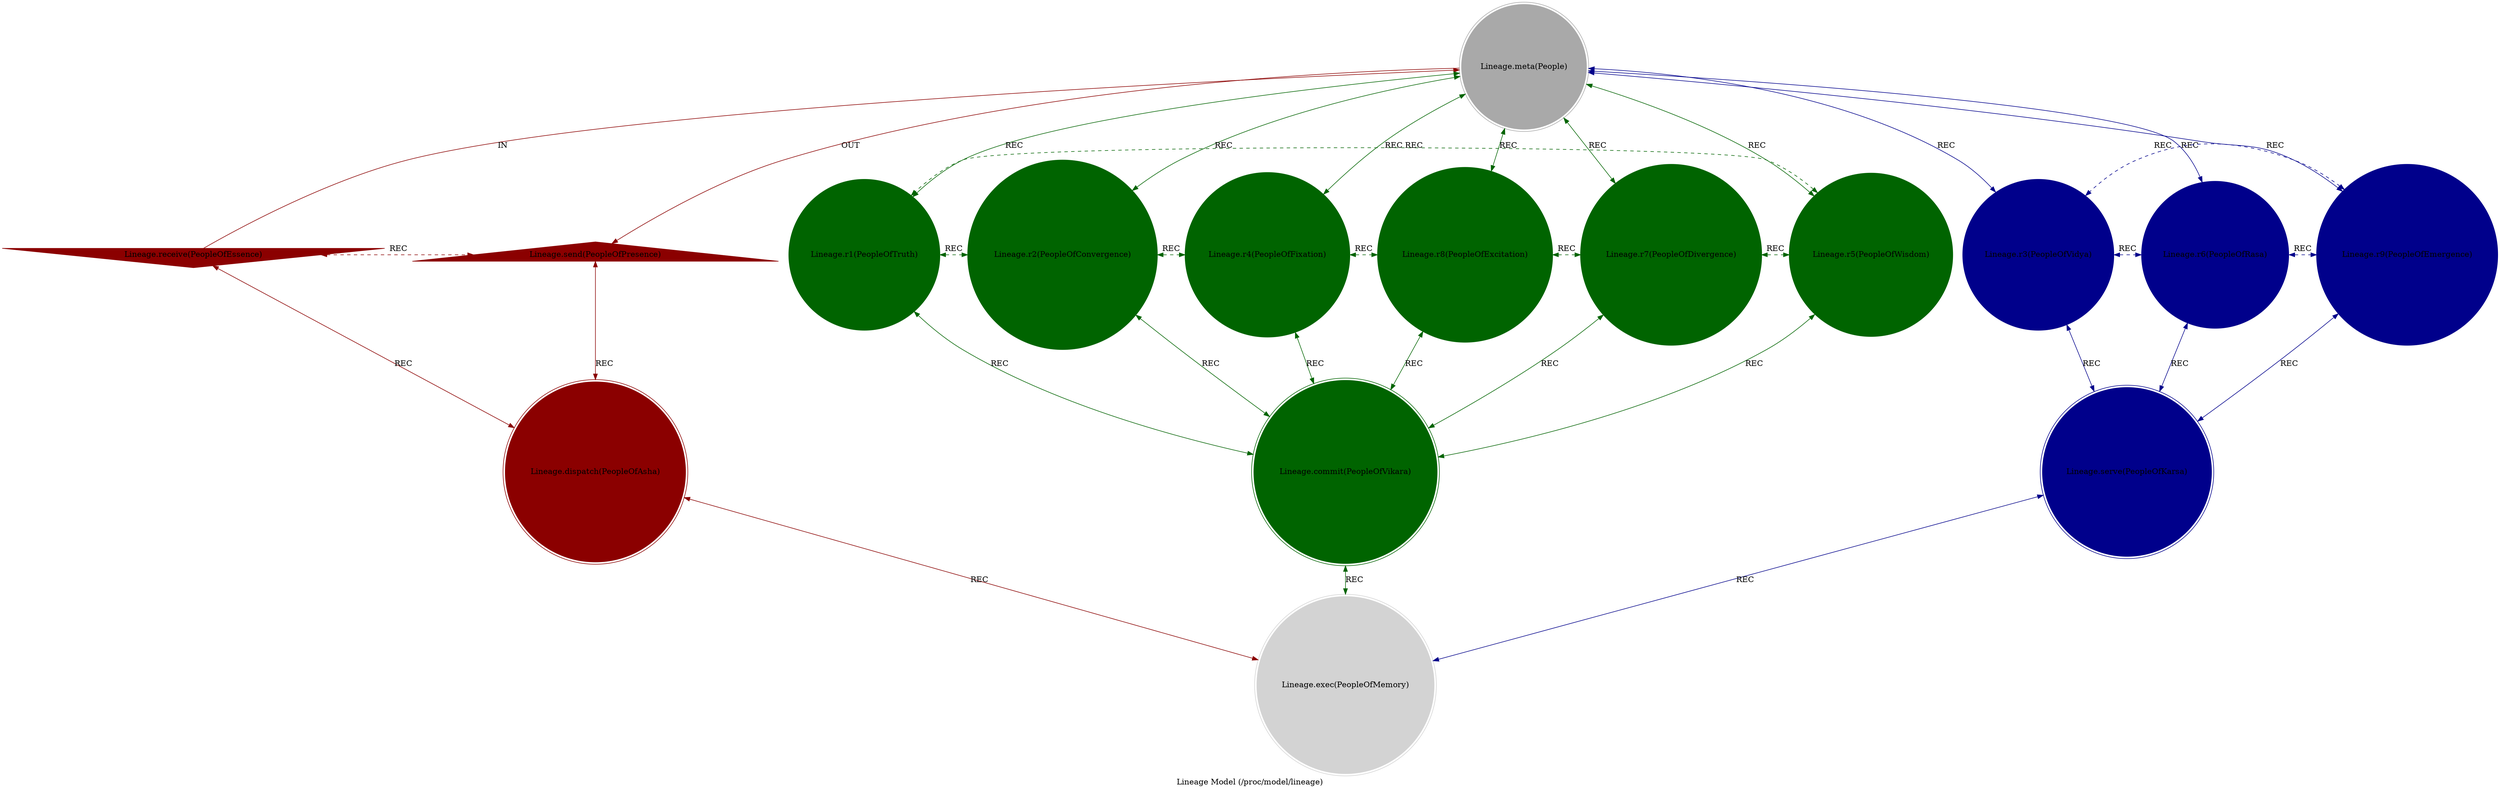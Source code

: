strict digraph LineageModel {
    style = filled;
    color = lightgray;
    node [shape = circle; style = filled; color = lightgreen;];
    edge [color = darkgray;];
    label = "Lineage Model (/proc/model/lineage)";
    comment = "{{description}}";
    
    spark_a_t [label = "Lineage.receive(PeopleOfEssence)";comment = "Potential: {{description}}";shape = invtriangle;color = darkred;];
    spark_0_t [label = "Lineage.meta(People)";comment = "Abstract: {{description}}";shape = doublecircle;color = darkgray;];
    spark_b_t [label = "Lineage.send(PeopleOfPresence)";comment = "Manifest: {{description}}";shape = triangle;color = darkred;];
    spark_1_t [label = "Lineage.r1(PeopleOfTruth)";comment = "Initiation: {{description}}";color = darkgreen;];
    spark_2_t [label = "Lineage.r2(PeopleOfConvergence)";comment = "Response: {{description}}";color = darkgreen;];
    spark_4_t [label = "Lineage.r4(PeopleOfFixation)";comment = "Integration: {{description}}";color = darkgreen;];
    spark_8_t [label = "Lineage.r8(PeopleOfExcitation)";comment = "Reflection: {{description}}";color = darkgreen;];
    spark_7_t [label = "Lineage.r7(PeopleOfDivergence)";comment = "Consolidation: {{description}}";color = darkgreen;];
    spark_5_t [label = "Lineage.r5(PeopleOfWisdom)";comment = "Propagation: {{description}}";color = darkgreen;];
    spark_3_t [label = "Lineage.r3(PeopleOfVidya)";comment = "Thesis: {{description}}";color = darkblue;];
    spark_6_t [label = "Lineage.r6(PeopleOfRasa)";comment = "Antithesis: {{description}}";color = darkblue;];
    spark_9_t [label = "Lineage.r9(PeopleOfEmergence)";comment = "Synthesis: {{description}}";color = darkblue;];
    spark_c_t [label = "Lineage.dispatch(PeopleOfAsha)";comment = "Why-Who: {{description}}";shape = doublecircle;color = darkred;];
    spark_d_t [label = "Lineage.commit(PeopleOfVikara)";comment = "What-How: {{description}}";shape = doublecircle;color = darkgreen;];
    spark_e_t [label = "Lineage.serve(PeopleOfKarsa)";comment = "When-Where: {{description}}";shape = doublecircle;color = darkblue;];
    spark_f_t [label = "Lineage.exec(PeopleOfMemory)";comment = "Which-Closure: {{description}}";shape = doublecircle;color = lightgray;];
    
    spark_a_t -> spark_0_t [label = "IN"; comment = "{{description}}"; color = darkred; constraint = false;];
    spark_0_t -> spark_b_t [label = "OUT"; comment = "{{description}}"; color = darkred;];
    spark_0_t -> spark_3_t [label = "REC"; comment = "{{description}}"; color = darkblue; dir = both;];
    spark_0_t -> spark_6_t [label = "REC"; comment = "{{description}}"; color = darkblue; dir = both;];
    spark_0_t -> spark_9_t [label = "REC"; comment = "{{description}}"; color = darkblue; dir = both;];
    spark_0_t -> spark_1_t [label = "REC"; comment = "{{description}}"; color = darkgreen; dir = both;];
    spark_0_t -> spark_2_t [label = "REC"; comment = "{{description}}"; color = darkgreen; dir = both;];
    spark_0_t -> spark_4_t [label = "REC"; comment = "{{description}}"; color = darkgreen; dir = both;];
    spark_0_t -> spark_8_t [label = "REC"; comment = "{{description}}"; color = darkgreen; dir = both;];
    spark_0_t -> spark_7_t [label = "REC"; comment = "{{description}}"; color = darkgreen; dir = both;];
    spark_0_t -> spark_5_t [label = "REC"; comment = "{{description}}"; color = darkgreen; dir = both;];
    
    spark_a_t -> spark_c_t [label = "REC"; comment = "{{description}}"; color = darkred; dir = both;];
    spark_b_t -> spark_c_t [label = "REC"; comment = "{{description}}"; color = darkred; dir = both;];
    spark_1_t -> spark_d_t [label = "REC"; comment = "{{description}}"; color = darkgreen; dir = both;];
    spark_2_t -> spark_d_t [label = "REC"; comment = "{{description}}"; color = darkgreen; dir = both;];
    spark_4_t -> spark_d_t [label = "REC"; comment = "{{description}}"; color = darkgreen; dir = both;];
    spark_8_t -> spark_d_t [label = "REC"; comment = "{{description}}"; color = darkgreen; dir = both;];
    spark_7_t -> spark_d_t [label = "REC"; comment = "{{description}}"; color = darkgreen; dir = both;];
    spark_5_t -> spark_d_t [label = "REC"; comment = "{{description}}"; color = darkgreen; dir = both;];
    spark_3_t -> spark_e_t [label = "REC"; comment = "{{description}}"; color = darkblue; dir = both;];
    spark_6_t -> spark_e_t [label = "REC"; comment = "{{description}}"; color = darkblue; dir = both;];
    spark_9_t -> spark_e_t [label = "REC"; comment = "{{description}}"; color = darkblue; dir = both;];
    
    spark_1_t -> spark_2_t [label = "REC"; comment = "{{description}}"; color = darkgreen; dir = both; style = dashed; constraint = false;];
    spark_2_t -> spark_4_t [label = "REC"; comment = "{{description}}"; color = darkgreen; dir = both; style = dashed; constraint = false;];
    spark_4_t -> spark_8_t [label = "REC"; comment = "{{description}}"; color = darkgreen; dir = both; style = dashed; constraint = false;];
    spark_8_t -> spark_7_t [label = "REC"; comment = "{{description}}"; color = darkgreen; dir = both; style = dashed; constraint = false;];
    spark_7_t -> spark_5_t [label = "REC"; comment = "{{description}}"; color = darkgreen; dir = both; style = dashed; constraint = false;];
    spark_5_t -> spark_1_t [label = "REC"; comment = "{{description}}"; color = darkgreen; dir = both; style = dashed; constraint = false;];
    spark_3_t -> spark_6_t [label = "REC"; comment = "{{description}}"; color = darkblue; dir = both; style = dashed; constraint = false;];
    spark_6_t -> spark_9_t [label = "REC"; comment = "{{description}}"; color = darkblue; dir = both; style = dashed; constraint = false;];
    spark_9_t -> spark_3_t [label = "REC"; comment = "{{description}}"; color = darkblue; dir = both; style = dashed; constraint = false;];
    spark_a_t -> spark_b_t [label = "REC"; comment = "{{description}}"; color = darkred; dir = both; style = dashed; constraint = false;];
    
    spark_c_t -> spark_f_t [label = "REC"; comment = "{{description}}"; color = darkred; dir = both;];
    spark_d_t -> spark_f_t [label = "REC"; comment = "{{description}}"; color = darkgreen; dir = both;];
    spark_e_t -> spark_f_t [label = "REC"; comment = "{{description}}"; color = darkblue; dir = both;];
}